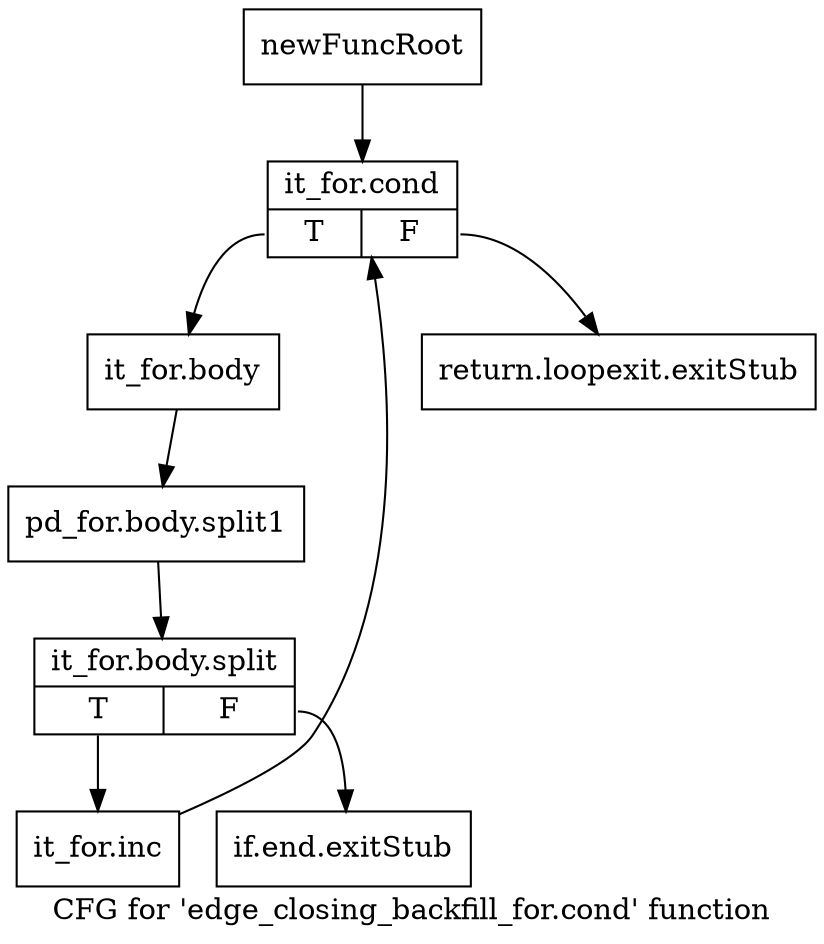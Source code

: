 digraph "CFG for 'edge_closing_backfill_for.cond' function" {
	label="CFG for 'edge_closing_backfill_for.cond' function";

	Node0x44b6020 [shape=record,label="{newFuncRoot}"];
	Node0x44b6020 -> Node0x44b6110;
	Node0x44b6070 [shape=record,label="{return.loopexit.exitStub}"];
	Node0x44b60c0 [shape=record,label="{if.end.exitStub}"];
	Node0x44b6110 [shape=record,label="{it_for.cond|{<s0>T|<s1>F}}"];
	Node0x44b6110:s0 -> Node0x44b6160;
	Node0x44b6110:s1 -> Node0x44b6070;
	Node0x44b6160 [shape=record,label="{it_for.body}"];
	Node0x44b6160 -> Node0x50998f0;
	Node0x50998f0 [shape=record,label="{pd_for.body.split1}"];
	Node0x50998f0 -> Node0x4f7b7d0;
	Node0x4f7b7d0 [shape=record,label="{it_for.body.split|{<s0>T|<s1>F}}"];
	Node0x4f7b7d0:s0 -> Node0x44b69b0;
	Node0x4f7b7d0:s1 -> Node0x44b60c0;
	Node0x44b69b0 [shape=record,label="{it_for.inc}"];
	Node0x44b69b0 -> Node0x44b6110;
}
